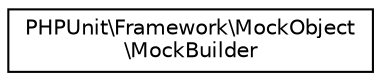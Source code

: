 digraph "Graphical Class Hierarchy"
{
  edge [fontname="Helvetica",fontsize="10",labelfontname="Helvetica",labelfontsize="10"];
  node [fontname="Helvetica",fontsize="10",shape=record];
  rankdir="LR";
  Node0 [label="PHPUnit\\Framework\\MockObject\l\\MockBuilder",height=0.2,width=0.4,color="black", fillcolor="white", style="filled",URL="$classPHPUnit_1_1Framework_1_1MockObject_1_1MockBuilder.html"];
}
